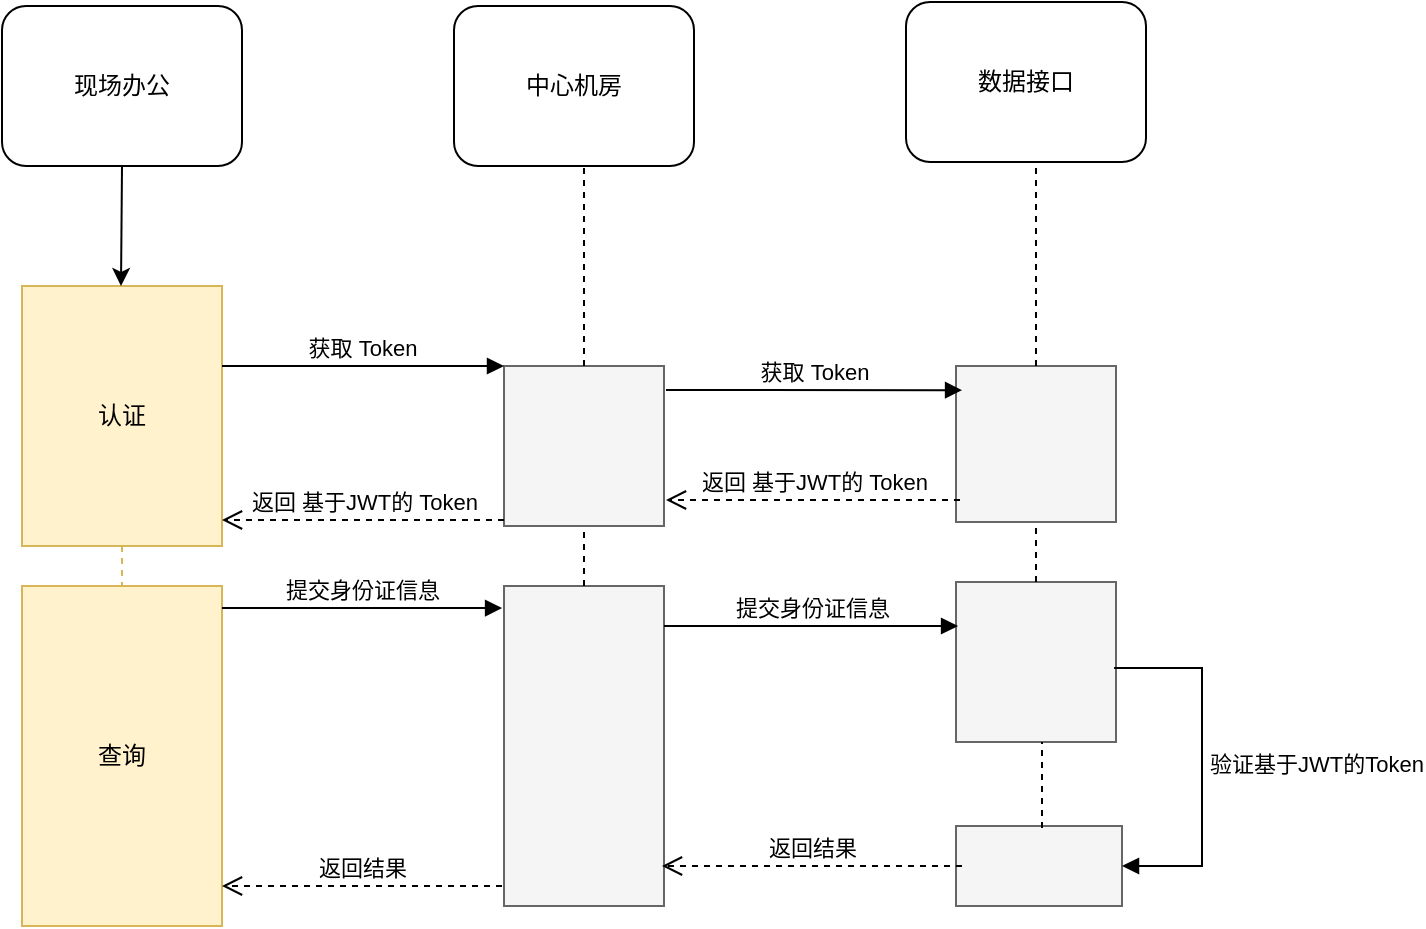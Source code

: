 <mxfile version="14.4.4" type="github"><diagram id="sQZ6jaQxIJKald6AsTgw" name="Page-1"><mxGraphModel dx="1422" dy="746" grid="1" gridSize="10" guides="1" tooltips="1" connect="1" arrows="1" fold="1" page="1" pageScale="1" pageWidth="850" pageHeight="1100" math="0" shadow="0"><root><mxCell id="0"/><mxCell id="1" parent="0"/><mxCell id="f_YLfpWrr5h7a3waeJAY-8" value="认证" style="shape=umlLifeline;perimeter=lifelinePerimeter;whiteSpace=wrap;html=1;container=1;collapsible=0;recursiveResize=0;outlineConnect=0;size=130;fillColor=#fff2cc;strokeColor=#d6b656;" vertex="1" parent="1"><mxGeometry x="130" y="330" width="100" height="270" as="geometry"/></mxCell><mxCell id="f_YLfpWrr5h7a3waeJAY-9" value="" style="endArrow=classic;html=1;exitX=0.5;exitY=1;exitDx=0;exitDy=0;" edge="1" parent="1" source="f_YLfpWrr5h7a3waeJAY-25"><mxGeometry width="50" height="50" relative="1" as="geometry"><mxPoint x="179.5" y="260" as="sourcePoint"/><mxPoint x="179.5" y="330" as="targetPoint"/></mxGeometry></mxCell><mxCell id="f_YLfpWrr5h7a3waeJAY-19" value="中心机房" style="shape=ext;rounded=1;html=1;whiteSpace=wrap;" vertex="1" parent="1"><mxGeometry x="346" y="190" width="120" height="80" as="geometry"/></mxCell><mxCell id="f_YLfpWrr5h7a3waeJAY-20" value="" style="html=1;points=[];perimeter=orthogonalPerimeter;fillColor=#f5f5f5;strokeColor=#666666;fontColor=#333333;" vertex="1" parent="1"><mxGeometry x="371" y="370" width="80" height="80" as="geometry"/></mxCell><mxCell id="f_YLfpWrr5h7a3waeJAY-21" value="获取 Token" style="html=1;verticalAlign=bottom;endArrow=block;entryX=0;entryY=0;exitX=1;exitY=0.148;exitDx=0;exitDy=0;exitPerimeter=0;" edge="1" target="f_YLfpWrr5h7a3waeJAY-20" parent="1" source="f_YLfpWrr5h7a3waeJAY-8"><mxGeometry relative="1" as="geometry"><mxPoint x="250" y="370" as="sourcePoint"/></mxGeometry></mxCell><mxCell id="f_YLfpWrr5h7a3waeJAY-22" value="返回 基于JWT的 Token" style="html=1;verticalAlign=bottom;endArrow=open;dashed=1;endSize=8;entryX=1;entryY=0.048;entryDx=0;entryDy=0;entryPerimeter=0;" edge="1" parent="1"><mxGeometry relative="1" as="geometry"><mxPoint x="230" y="447" as="targetPoint"/><mxPoint x="371" y="447" as="sourcePoint"/></mxGeometry></mxCell><mxCell id="f_YLfpWrr5h7a3waeJAY-24" value="" style="endArrow=none;dashed=1;html=1;" edge="1" parent="1" source="f_YLfpWrr5h7a3waeJAY-20"><mxGeometry width="50" height="50" relative="1" as="geometry"><mxPoint x="361" y="320" as="sourcePoint"/><mxPoint x="411" y="270" as="targetPoint"/></mxGeometry></mxCell><mxCell id="f_YLfpWrr5h7a3waeJAY-25" value="现场办公" style="shape=ext;rounded=1;html=1;whiteSpace=wrap;" vertex="1" parent="1"><mxGeometry x="120" y="190" width="120" height="80" as="geometry"/></mxCell><mxCell id="f_YLfpWrr5h7a3waeJAY-27" value="查询" style="shape=umlLifeline;perimeter=lifelinePerimeter;whiteSpace=wrap;html=1;container=1;collapsible=0;recursiveResize=0;outlineConnect=0;size=210;fillColor=#fff2cc;strokeColor=#d6b656;" vertex="1" parent="1"><mxGeometry x="130" y="480" width="100" height="170" as="geometry"/></mxCell><mxCell id="f_YLfpWrr5h7a3waeJAY-28" value="" style="html=1;points=[];perimeter=orthogonalPerimeter;fillColor=#f5f5f5;strokeColor=#666666;fontColor=#333333;" vertex="1" parent="1"><mxGeometry x="371" y="480" width="80" height="160" as="geometry"/></mxCell><mxCell id="f_YLfpWrr5h7a3waeJAY-29" value="" style="endArrow=none;dashed=1;html=1;" edge="1" parent="1" source="f_YLfpWrr5h7a3waeJAY-28"><mxGeometry width="50" height="50" relative="1" as="geometry"><mxPoint x="361" y="490" as="sourcePoint"/><mxPoint x="411" y="450" as="targetPoint"/></mxGeometry></mxCell><mxCell id="f_YLfpWrr5h7a3waeJAY-30" value="提交身份证信息" style="html=1;verticalAlign=bottom;endArrow=block;entryX=-0.012;entryY=0.069;entryDx=0;entryDy=0;entryPerimeter=0;" edge="1" parent="1" target="f_YLfpWrr5h7a3waeJAY-28"><mxGeometry width="80" relative="1" as="geometry"><mxPoint x="230" y="491" as="sourcePoint"/><mxPoint x="310" y="490" as="targetPoint"/></mxGeometry></mxCell><mxCell id="f_YLfpWrr5h7a3waeJAY-31" value="数据接口" style="shape=ext;rounded=1;html=1;whiteSpace=wrap;" vertex="1" parent="1"><mxGeometry x="572" y="188" width="120" height="80" as="geometry"/></mxCell><mxCell id="f_YLfpWrr5h7a3waeJAY-32" value="" style="html=1;points=[];perimeter=orthogonalPerimeter;fillColor=#f5f5f5;strokeColor=#666666;fontColor=#333333;" vertex="1" parent="1"><mxGeometry x="597" y="370" width="80" height="78" as="geometry"/></mxCell><mxCell id="f_YLfpWrr5h7a3waeJAY-33" value="" style="endArrow=none;dashed=1;html=1;" edge="1" parent="1" source="f_YLfpWrr5h7a3waeJAY-32"><mxGeometry width="50" height="50" relative="1" as="geometry"><mxPoint x="587" y="318" as="sourcePoint"/><mxPoint x="637" y="268" as="targetPoint"/></mxGeometry></mxCell><mxCell id="f_YLfpWrr5h7a3waeJAY-34" value="" style="html=1;points=[];perimeter=orthogonalPerimeter;fillColor=#f5f5f5;strokeColor=#666666;fontColor=#333333;" vertex="1" parent="1"><mxGeometry x="597" y="478" width="80" height="80" as="geometry"/></mxCell><mxCell id="f_YLfpWrr5h7a3waeJAY-35" value="" style="endArrow=none;dashed=1;html=1;" edge="1" parent="1" source="f_YLfpWrr5h7a3waeJAY-34"><mxGeometry width="50" height="50" relative="1" as="geometry"><mxPoint x="587" y="488" as="sourcePoint"/><mxPoint x="637" y="448" as="targetPoint"/></mxGeometry></mxCell><mxCell id="f_YLfpWrr5h7a3waeJAY-36" value="获取 Token" style="html=1;verticalAlign=bottom;endArrow=block;entryX=0.038;entryY=0.014;exitX=1;exitY=0.148;exitDx=0;exitDy=0;exitPerimeter=0;entryDx=0;entryDy=0;entryPerimeter=0;" edge="1" parent="1"><mxGeometry relative="1" as="geometry"><mxPoint x="452" y="382.03" as="sourcePoint"/><mxPoint x="600.04" y="382.092" as="targetPoint"/></mxGeometry></mxCell><mxCell id="f_YLfpWrr5h7a3waeJAY-37" value="返回 基于JWT的 Token" style="html=1;verticalAlign=bottom;endArrow=open;dashed=1;endSize=8;exitX=0.025;exitY=0.897;entryX=1;entryY=0.059;entryDx=0;entryDy=0;entryPerimeter=0;exitDx=0;exitDy=0;exitPerimeter=0;" edge="1" parent="1"><mxGeometry relative="1" as="geometry"><mxPoint x="452" y="437.0" as="targetPoint"/><mxPoint x="599" y="436.966" as="sourcePoint"/></mxGeometry></mxCell><mxCell id="f_YLfpWrr5h7a3waeJAY-38" value="提交身份证信息" style="html=1;verticalAlign=bottom;endArrow=block;entryX=0.013;entryY=0.275;entryDx=0;entryDy=0;entryPerimeter=0;" edge="1" parent="1" target="f_YLfpWrr5h7a3waeJAY-34"><mxGeometry width="80" relative="1" as="geometry"><mxPoint x="451" y="500" as="sourcePoint"/><mxPoint x="592" y="500" as="targetPoint"/></mxGeometry></mxCell><mxCell id="f_YLfpWrr5h7a3waeJAY-39" value="" style="html=1;points=[];perimeter=orthogonalPerimeter;fillColor=#f5f5f5;strokeColor=#666666;fontColor=#333333;" vertex="1" parent="1"><mxGeometry x="597" y="600" width="83" height="40" as="geometry"/></mxCell><mxCell id="f_YLfpWrr5h7a3waeJAY-40" value="验证基于JWT的Token" style="edgeStyle=orthogonalEdgeStyle;html=1;align=left;spacingLeft=2;endArrow=block;rounded=0;exitX=0.988;exitY=0.538;exitDx=0;exitDy=0;exitPerimeter=0;" edge="1" parent="1" source="f_YLfpWrr5h7a3waeJAY-34"><mxGeometry relative="1" as="geometry"><mxPoint x="700" y="520" as="sourcePoint"/><Array as="points"><mxPoint x="720" y="521"/><mxPoint x="720" y="620"/><mxPoint x="680" y="620"/></Array><mxPoint x="680" y="620" as="targetPoint"/></mxGeometry></mxCell><mxCell id="f_YLfpWrr5h7a3waeJAY-41" value="返回结果" style="html=1;verticalAlign=bottom;endArrow=open;dashed=1;endSize=8;exitX=0.036;exitY=0.5;exitDx=0;exitDy=0;exitPerimeter=0;" edge="1" parent="1" source="f_YLfpWrr5h7a3waeJAY-39"><mxGeometry relative="1" as="geometry"><mxPoint x="590" y="620" as="sourcePoint"/><mxPoint x="450" y="620" as="targetPoint"/></mxGeometry></mxCell><mxCell id="f_YLfpWrr5h7a3waeJAY-42" value="" style="endArrow=none;dashed=1;html=1;" edge="1" parent="1"><mxGeometry width="50" height="50" relative="1" as="geometry"><mxPoint x="640" y="601" as="sourcePoint"/><mxPoint x="640" y="558" as="targetPoint"/></mxGeometry></mxCell><mxCell id="f_YLfpWrr5h7a3waeJAY-43" value="返回结果" style="html=1;verticalAlign=bottom;endArrow=open;dashed=1;endSize=8;" edge="1" parent="1"><mxGeometry relative="1" as="geometry"><mxPoint x="370" y="630" as="sourcePoint"/><mxPoint x="230" y="630" as="targetPoint"/></mxGeometry></mxCell></root></mxGraphModel></diagram></mxfile>